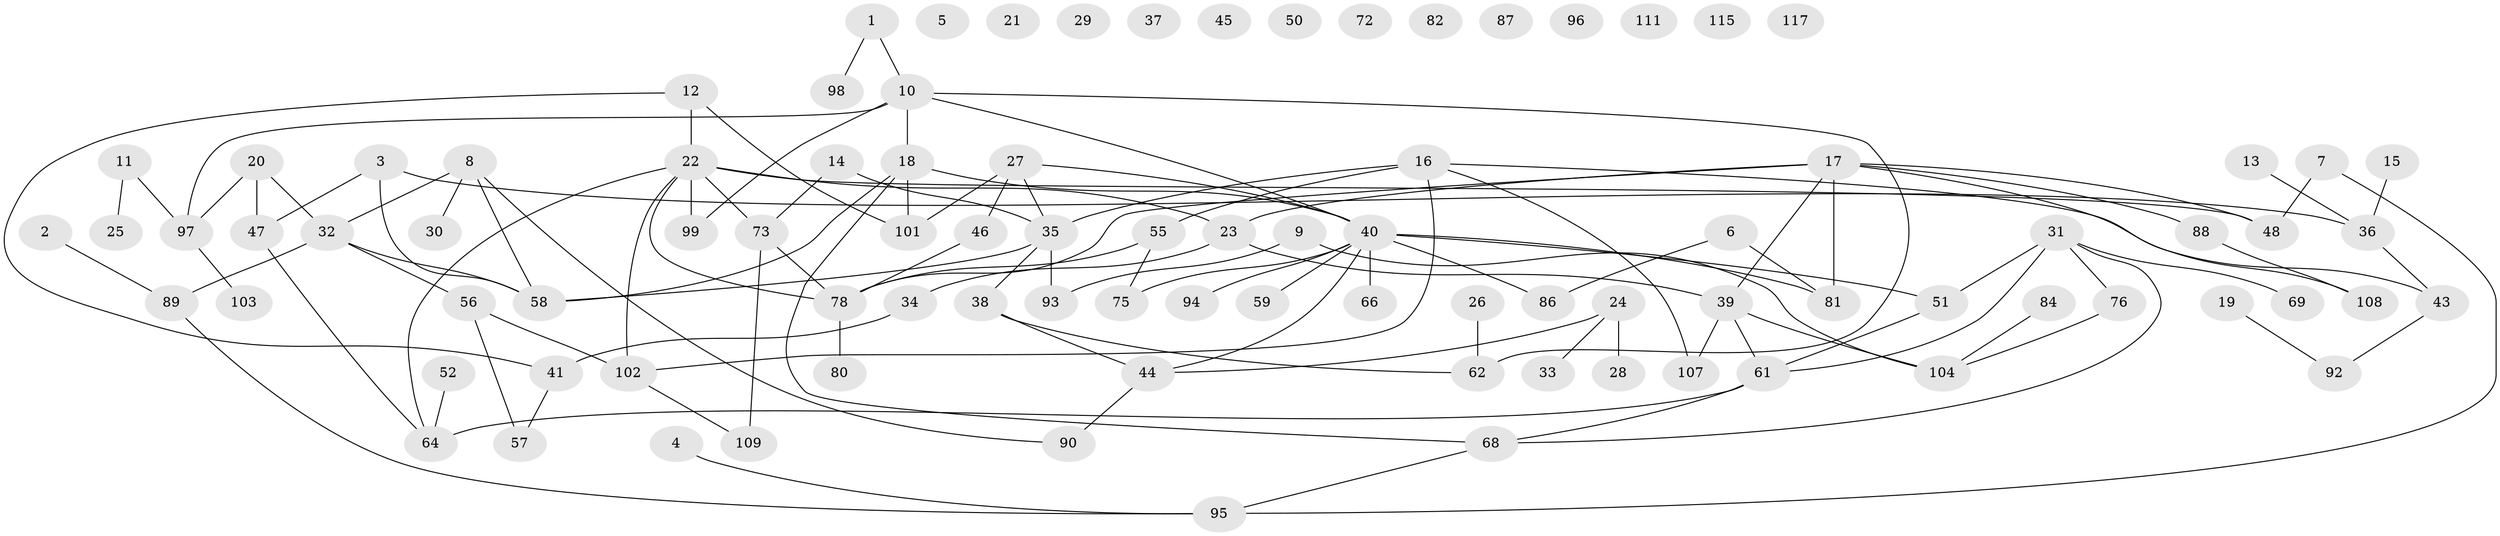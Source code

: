 // original degree distribution, {3: 0.21052631578947367, 1: 0.17293233082706766, 0: 0.09774436090225563, 2: 0.2932330827067669, 5: 0.045112781954887216, 4: 0.16541353383458646, 9: 0.007518796992481203, 6: 0.007518796992481203}
// Generated by graph-tools (version 1.1) at 2025/16/03/04/25 18:16:44]
// undirected, 93 vertices, 117 edges
graph export_dot {
graph [start="1"]
  node [color=gray90,style=filled];
  1 [super="+42"];
  2;
  3;
  4;
  5;
  6;
  7;
  8 [super="+63"];
  9;
  10 [super="+123"];
  11 [super="+105+129"];
  12;
  13;
  14 [super="+70"];
  15;
  16 [super="+79"];
  17 [super="+71+119"];
  18;
  19;
  20 [super="+91"];
  21;
  22 [super="+65"];
  23 [super="+110"];
  24;
  25;
  26 [super="+67"];
  27 [super="+49+116"];
  28;
  29;
  30;
  31 [super="+60"];
  32 [super="+127"];
  33;
  34;
  35;
  36;
  37;
  38;
  39 [super="+125"];
  40 [super="+53"];
  41;
  43;
  44;
  45;
  46;
  47;
  48 [super="+74"];
  50;
  51;
  52 [super="+54"];
  55 [super="+77"];
  56;
  57 [super="+106"];
  58;
  59;
  61 [super="+85"];
  62;
  64 [super="+83"];
  66;
  68 [super="+100"];
  69;
  72;
  73;
  75;
  76;
  78 [super="+118"];
  80;
  81;
  82;
  84;
  86;
  87;
  88 [super="+130"];
  89;
  90;
  92;
  93;
  94;
  95;
  96;
  97;
  98;
  99;
  101 [super="+122"];
  102;
  103 [super="+114"];
  104 [super="+112"];
  107;
  108;
  109;
  111;
  115;
  117;
  1 -- 98;
  1 -- 10;
  2 -- 89;
  3 -- 36;
  3 -- 47;
  3 -- 58;
  4 -- 95;
  6 -- 81;
  6 -- 86;
  7 -- 95;
  7 -- 48;
  8 -- 32;
  8 -- 58;
  8 -- 90;
  8 -- 30;
  9 -- 93;
  9 -- 104;
  10 -- 18;
  10 -- 62;
  10 -- 97;
  10 -- 99;
  10 -- 40;
  11 -- 25;
  11 -- 97;
  12 -- 22;
  12 -- 41;
  12 -- 101;
  13 -- 36;
  14 -- 35;
  14 -- 73;
  15 -- 36;
  16 -- 35;
  16 -- 107;
  16 -- 43;
  16 -- 102;
  16 -- 55;
  17 -- 108;
  17 -- 23;
  17 -- 81;
  17 -- 88;
  17 -- 48;
  17 -- 39;
  17 -- 78;
  18 -- 58;
  18 -- 101;
  18 -- 68;
  18 -- 40;
  19 -- 92;
  20 -- 47;
  20 -- 32;
  20 -- 97;
  22 -- 48;
  22 -- 73;
  22 -- 99;
  22 -- 102;
  22 -- 78;
  22 -- 23;
  22 -- 64;
  23 -- 34;
  23 -- 39;
  24 -- 28;
  24 -- 33;
  24 -- 44;
  26 -- 62;
  27 -- 46;
  27 -- 101;
  27 -- 35;
  27 -- 40;
  31 -- 69;
  31 -- 61;
  31 -- 51;
  31 -- 76;
  31 -- 68;
  32 -- 56;
  32 -- 89;
  32 -- 58;
  34 -- 41;
  35 -- 38;
  35 -- 58;
  35 -- 93;
  36 -- 43;
  38 -- 44;
  38 -- 62;
  39 -- 104;
  39 -- 107;
  39 -- 61;
  40 -- 44;
  40 -- 66;
  40 -- 59;
  40 -- 75;
  40 -- 81;
  40 -- 51;
  40 -- 86;
  40 -- 94;
  41 -- 57;
  43 -- 92;
  44 -- 90;
  46 -- 78;
  47 -- 64;
  51 -- 61;
  52 -- 64;
  55 -- 75;
  55 -- 78;
  56 -- 57;
  56 -- 102;
  61 -- 68;
  61 -- 64;
  68 -- 95;
  73 -- 78;
  73 -- 109;
  76 -- 104;
  78 -- 80;
  84 -- 104;
  88 -- 108;
  89 -- 95;
  97 -- 103;
  102 -- 109;
}
